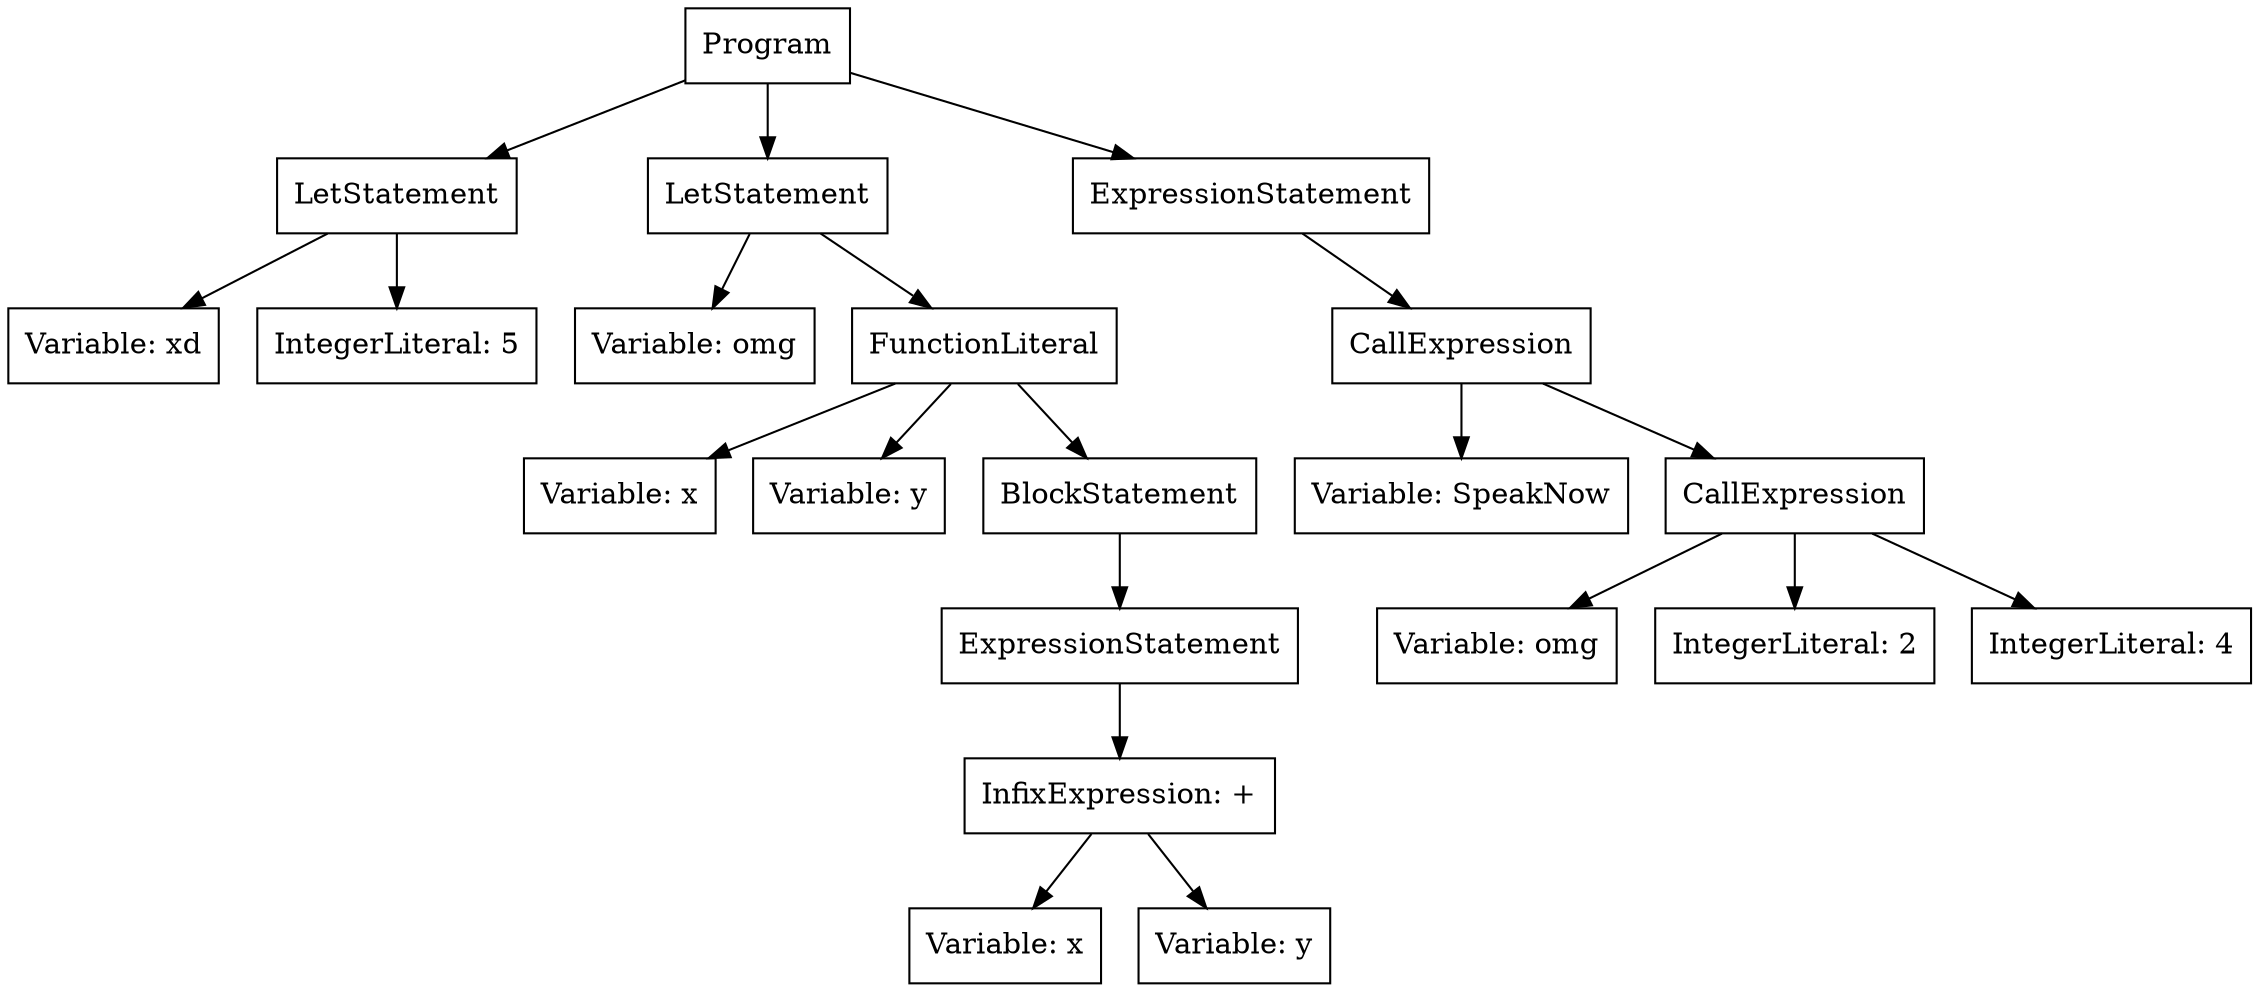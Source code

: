 digraph AST {
  node [shape=box];
Node1 [label="Program"];
Node2 [label="LetStatement"];
Node3 [label="Variable: xd"];
Node2 -> Node3;
Node4 [label="IntegerLiteral: 5"];
Node2 -> Node4;
Node1 -> Node2;
Node5 [label="LetStatement"];
Node6 [label="Variable: omg"];
Node5 -> Node6;
Node7 [label="FunctionLiteral"];
Node8 [label="Variable: x"];
Node7 -> Node8;
Node9 [label="Variable: y"];
Node7 -> Node9;
Node10 [label="BlockStatement"];
Node11 [label="ExpressionStatement"];
Node12 [label="InfixExpression: +"];
Node13 [label="Variable: x"];
Node12 -> Node13;
Node14 [label="Variable: y"];
Node12 -> Node14;
Node11 -> Node12;
Node10 -> Node11;
Node7 -> Node10;
Node5 -> Node7;
Node1 -> Node5;
Node15 [label="ExpressionStatement"];
Node16 [label="CallExpression"];
Node17 [label="Variable: SpeakNow"];
Node16 -> Node17;
Node18 [label="CallExpression"];
Node19 [label="Variable: omg"];
Node18 -> Node19;
Node20 [label="IntegerLiteral: 2"];
Node18 -> Node20;
Node21 [label="IntegerLiteral: 4"];
Node18 -> Node21;
Node16 -> Node18;
Node15 -> Node16;
Node1 -> Node15;
}
